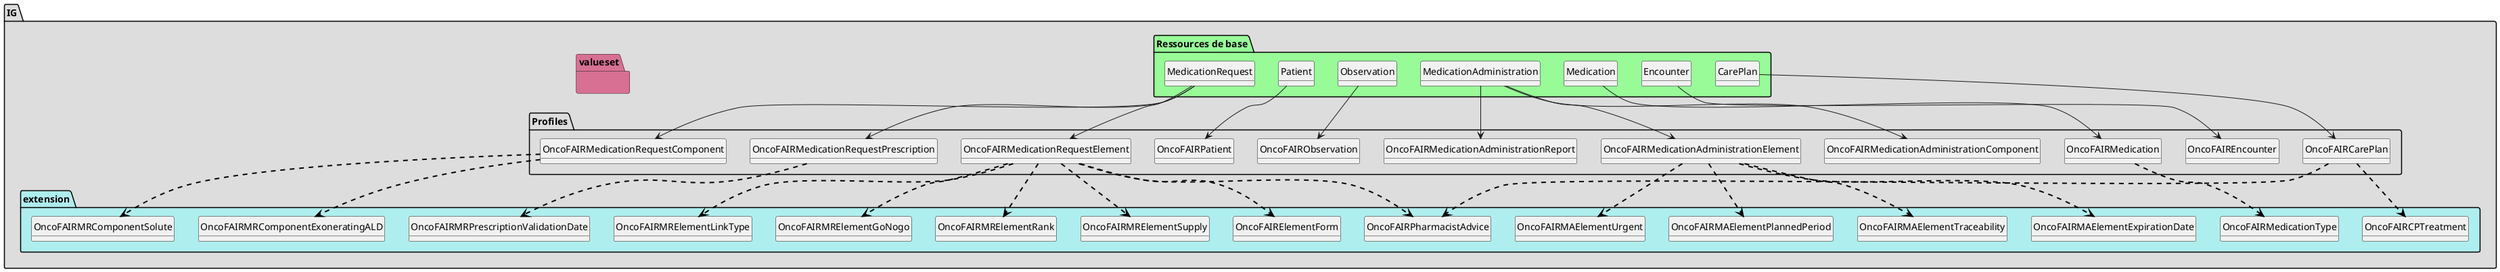 @startuml
set namespaceSeparator ?
hide circle
hide class fields

package IG #DDDDDD{

     package Profiles #DDDDDD{

        class OncoFAIRCarePlan{

             CarePlan.extension => [1..None]
             CarePlan.extension:oncofair-cp-treatment => <&plus>[1..1]
             CarePlan.extension:oncofair-pharmacist-advice => <&plus>[0..1]
             CarePlan.identifier => [1..1]
             CarePlan.status => [None..None]
             CarePlan.title => [1..None]
             CarePlan.note => [None..None]
             CarePlan.note:indication => [0..1]
             CarePlan.note:indication.id => [1..None]
             CarePlan.note:comment => [0..1]
             CarePlan.note:comment.id => [1..None]
        } 

        class OncoFAIREncounter{

             Encounter.identifier => [1..None]
             Encounter.identifier.value => [None..None]
             Encounter.subject => [1..None]
        } 

        class OncoFAIRMedication{

             Medication.extension => [1..None]
             Medication.extension:oncofair-medication-type => <&plus>[1..1]
             Medication.code => [1..None]
        } 

        class OncoFAIRMedicationAdministrationComponent{

             MedicationAdministration.partOf => [1..1]
             MedicationAdministration.category => [1..1]
             MedicationAdministration.medication => [None..None]
             MedicationAdministration.note => [None..None]
             MedicationAdministration.note:description => [0..1]
             MedicationAdministration.note:description.id => [1..None]
             MedicationAdministration.note:comment => [0..1]
             MedicationAdministration.note:comment.id => [1..None]
             MedicationAdministration.note:indication => [0..1]
             MedicationAdministration.note:indication.id => [1..None]
             MedicationAdministration.dosage => [1..None]
             MedicationAdministration.dosage.dose => [1..None]
        } 

        class OncoFAIRMedicationAdministrationElement{

             MedicationAdministration.extension => [1..None]
             MedicationAdministration.extension:oncofair-ma-element-urgent => <&plus>[0..1]
             MedicationAdministration.extension:oncofair-ma-element-expirationdate => <&plus>[0..1]
             MedicationAdministration.extension:oncofair-ma-element-traceability => <&plus>[0..1]
             MedicationAdministration.extension:oncofair-ma-plannedperiod => <&plus>[1..1]
             MedicationAdministration.identifier => [None..None]
             MedicationAdministration.identifier.value => [None..None]
             MedicationAdministration.partOf => [1..1]
             MedicationAdministration.category => [None..None]
             MedicationAdministration.category:code => [0..1]
             MedicationAdministration.category:form => [0..1]
             MedicationAdministration.category:nature => [0..1]
             MedicationAdministration.occurence[x] => [None..None]
             MedicationAdministration.occurence[x]:occurencePeriod => [0..1]
             MedicationAdministration.occurence[x]:occurencePeriod.start => [1..None]
             MedicationAdministration.occurence[x]:occurencePeriod.end => [None..None]
             MedicationAdministration.request => [None..None]
             MedicationAdministration.device => [None..None]
             MedicationAdministration.note => [1..None]
             MedicationAdministration.note:description => [1..1]
             MedicationAdministration.note:description.id => [1..None]
             MedicationAdministration.note:comment => [0..1]
             MedicationAdministration.note:comment.id => [1..None]
             MedicationAdministration.dosage => [None..None]
             MedicationAdministration.dosage.site => [None..None]
             MedicationAdministration.dosage.route => [None..None]
             MedicationAdministration.dosage.method => [None..None]
        } 

        class OncoFAIRMedicationAdministrationReport{

             MedicationAdministration.identifier => [None..None]
             MedicationAdministration.encounter => [1..None]
             MedicationAdministration.performer => [1..1]
             MedicationAdministration.performer.actor => [None..None]
        } 

        class OncoFAIRMedicationRequestPrescription{

             MedicationRequest.extension => [1..None]
             MedicationRequest.extension:oncofair-mr-prescription-validationdate => <&plus>[1..1]
             MedicationRequest.identifier => [1..1]
             MedicationRequest.identifier.value => [1..None]
             MedicationRequest.basedOn => [None..None]
             MedicationRequest.medication => [None..None]
             MedicationRequest.medication.concept.coding.code => [None..None]
             MedicationRequest.encounter => [1..None]
             MedicationRequest.supportingInformation => [None..None]
             MedicationRequest.supportingInformation:accomodationUnit => [0..1]
             MedicationRequest.supportingInformation:accomodationUnit.id => [1..None]
             MedicationRequest.supportingInformation:medicalLiabiltyUnit => [0..1]
             MedicationRequest.supportingInformation:medicalLiabiltyUnit.id => [1..None]
             MedicationRequest.reason => [None..None]
             MedicationRequest.note => [None..None]
        } 

        class OncoFAIRObservation{

             Observation.code => [None..None]
             Observation.effective[x] => [None..None]
             Observation.effective[x]:effectiveDateTime => [0..1]
             Observation.issued => [1..None]
             Observation.value[x] => [1..None]
        } 

        class OncoFAIRPatient{

             Patient.identifier => [1..None]
        } 

        class OncoFAIRMedicationRequestComponent{

             MedicationRequest.extension => [None..None]
             MedicationRequest.extension:oncofair-mr-component-exoneratingald => <&plus>[0..1]
             MedicationRequest.extension:oncofair-mr-component-solute => <&plus>[0..1]
             MedicationRequest.basedOn => [1..1]
             MedicationRequest.medication => [None..None]
             MedicationRequest.note => [1..None]
             MedicationRequest.note:description => [1..1]
             MedicationRequest.note:description.id => [1..None]
             MedicationRequest.note:comment => [0..1]
             MedicationRequest.note:comment.id => [1..None]
             MedicationRequest.note:indication => [0..1]
             MedicationRequest.note:indication.id => [1..None]
             MedicationRequest.dosageInstruction => [None..1]
             MedicationRequest.dosageInstruction.doseAndRate => [None..1]
             MedicationRequest.dosageInstruction.doseAndRate.dose[x] => [1..None]
             MedicationRequest.dosageInstruction.doseAndRate.dose[x]:doseQuantity => [1..1]
             MedicationRequest.substitution => [None..None]
             MedicationRequest.substitution.allowed[x] => [None..None]
             MedicationRequest.substitution.allowed[x]:allowedBoolean => [0..1]
        } 

        class OncoFAIRMedicationRequestElement{

             MedicationRequest.extension => [None..None]
             MedicationRequest.extension:oncofair-element-form => <&plus>[0..1]
             MedicationRequest.extension:oncofair-mr-element-supply => <&plus>[0..1]
             MedicationRequest.extension:oncofair-mr-element-rank => <&plus>[0..1]
             MedicationRequest.extension:oncofair-mr-element-gonogo => <&plus>[0..1]
             MedicationRequest.extension:oncofair-pharmacist-advice => <&plus>[0..1]
             MedicationRequest.identifier => [1..1]
             MedicationRequest.identifier.value => [1..None]
             MedicationRequest.basedOn => [1..None]
             MedicationRequest.basedOn:prescription => [1..1]
             MedicationRequest.basedOn:element => [0..*]
             MedicationRequest.basedOn:element.extension => [1..None]
             MedicationRequest.basedOn:element.extension:oncofair-mr-element-linktype => <&plus>[1..1]
             MedicationRequest.basedOn:protocol => [0..1]
             MedicationRequest.groupIdentifier => [1..None]
             MedicationRequest.groupIdentifier.value => [1..None]
             MedicationRequest.status => [None..None]
             MedicationRequest.priority => [None..None]
             MedicationRequest.medication => [None..None]
             MedicationRequest.medication.concept.coding.code => [None..None]
             MedicationRequest.requester => [None..None]
             MedicationRequest.device => [None..None]
             MedicationRequest.note => [None..None]
             MedicationRequest.note:description => [0..1]
             MedicationRequest.note:description.id => [1..None]
             MedicationRequest.note:indication => [0..1]
             MedicationRequest.note:indication.id => [1..None]
             MedicationRequest.note:comment => [0..1]
             MedicationRequest.note:comment.id => [1..None]
             MedicationRequest.effectiveDosePeriod => [None..None]
             MedicationRequest.effectiveDosePeriod.start => [None..None]
             MedicationRequest.effectiveDosePeriod.end => [None..None]
             MedicationRequest.dosageInstruction => [None..None]
             MedicationRequest.dosageInstruction:element => [0..1]
             MedicationRequest.dosageInstruction:element.id => [1..None]
             MedicationRequest.dosageInstruction:element.text => [None..None]
             MedicationRequest.dosageInstruction:element.additionalInstruction => [1..1]
             MedicationRequest.dosageInstruction:element.timing.repeat.bounds[x] => [None..None]
             MedicationRequest.dosageInstruction:element.timing.repeat.bounds[x]:boundsPeriod => [0..1]
             MedicationRequest.dosageInstruction:element.timing.repeat.bounds[x]:boundsPeriod.start => [None..None]
             MedicationRequest.dosageInstruction:element.timing.repeat.bounds[x]:boundsPeriod.end => [None..None]
             MedicationRequest.dosageInstruction:element.timing.repeat.offset => [None..None]
             MedicationRequest.dosageInstruction:element.site => [None..None]
             MedicationRequest.dosageInstruction:element.route => [None..None]
             MedicationRequest.dosageInstruction:element.method => [None..None]
             MedicationRequest.dosageInstruction:posology => [0..*]
             MedicationRequest.dosageInstruction:posology.id => [1..None]
             MedicationRequest.substitution => [None..None]
         }

     }
     package extension #paleturquoise {

     OncoFAIRCarePlan -[#black,dashed,thickness=2]-> OncoFAIRCPTreatment
     OncoFAIRCarePlan -[#black,dashed,thickness=2]-> OncoFAIRPharmacistAdvice
     OncoFAIRMedication -[#black,dashed,thickness=2]-> OncoFAIRMedicationType
     OncoFAIRMedicationAdministrationElement -[#black,dashed,thickness=2]-> OncoFAIRMAElementUrgent
     OncoFAIRMedicationAdministrationElement -[#black,dashed,thickness=2]-> OncoFAIRMAElementExpirationDate
     OncoFAIRMedicationAdministrationElement -[#black,dashed,thickness=2]-> OncoFAIRMAElementTraceability
     OncoFAIRMedicationAdministrationElement -[#black,dashed,thickness=2]-> OncoFAIRMAElementPlannedPeriod
     OncoFAIRMedicationRequestPrescription -[#black,dashed,thickness=2]-> OncoFAIRMRPrescriptionValidationDate
     OncoFAIRMedicationRequestComponent -[#black,dashed,thickness=2]-> OncoFAIRMRComponentExoneratingALD
     OncoFAIRMedicationRequestComponent -[#black,dashed,thickness=2]-> OncoFAIRMRComponentSolute
     OncoFAIRMedicationRequestElement -[#black,dashed,thickness=2]-> OncoFAIRElementForm
     OncoFAIRMedicationRequestElement -[#black,dashed,thickness=2]-> OncoFAIRMRElementSupply
     OncoFAIRMedicationRequestElement -[#black,dashed,thickness=2]-> OncoFAIRMRElementRank
     OncoFAIRMedicationRequestElement -[#black,dashed,thickness=2]-> OncoFAIRMRElementGoNogo
     OncoFAIRMedicationRequestElement -[#black,dashed,thickness=2]-> OncoFAIRPharmacistAdvice
     OncoFAIRMedicationRequestElement -[#black,dashed,thickness=2]-> OncoFAIRMRElementLinkType

        class OncoFAIRCPTreatment{

          Extension.extension => [1..None]
          Extension.extension:treatmentRank => [0..1]
          Extension.extension:treatmentRank.extension => [None..0]
          Extension.extension:treatmentRank.url => [None..None]
          Extension.extension:treatmentRank.value[x] => [None..None]
          Extension.extension:dayRank => [0..1]
          Extension.extension:dayRank.extension => [None..0]
          Extension.extension:dayRank.url => [None..None]
          Extension.extension:dayRank.value[x] => [None..None]
          Extension.extension:dateTimeReference => [1..1]
          Extension.extension:dateTimeReference.extension => [None..0]
          Extension.extension:dateTimeReference.url => [None..None]
          Extension.extension:dateTimeReference.value[x] => [None..None]
          Extension.url => [None..None]
          Extension.value[x] => [None..0]
        } 
        class OncoFAIRElementForm{

          Extension.extension => [None..0]
          Extension.url => [None..None]
          Extension.value[x] => [None..None]
        } 
        class OncoFAIRMAElementExpirationDate{

          Extension.extension => [None..0]
          Extension.url => [None..None]
          Extension.value[x] => [None..None]
        } 
        class OncoFAIRMAElementPlannedPeriod{

          Extension.extension => [None..0]
          Extension.url => [None..None]
          Extension.value[x] => [None..None]
          Extension.value[x].start => [1..None]
          Extension.value[x].end => [None..None]
        } 
        class OncoFAIRMAElementTraceability{

          Extension.extension:batchNumber => [0..1]
          Extension.extension:batchNumber.extension => [None..0]
          Extension.extension:batchNumber.url => [None..None]
          Extension.extension:batchNumber.value[x] => [None..None]
          Extension.extension:serialNumber => [0..1]
          Extension.extension:serialNumber.extension => [None..0]
          Extension.extension:serialNumber.url => [None..None]
          Extension.extension:serialNumber.value[x] => [None..None]
          Extension.url => [None..None]
          Extension.value[x] => [None..0]
        } 
        class OncoFAIRMAElementUrgent{

          Extension.extension => [None..0]
          Extension.url => [None..None]
          Extension.value[x] => [None..None]
        } 
        class OncoFAIRMedicationType{

          Extension.extension => [None..0]
          Extension.url => [None..None]
          Extension.value[x] => [None..None]
        } 
        class OncoFAIRMRComponentExoneratingALD{

          Extension.extension => [None..0]
          Extension.url => [None..None]
          Extension.value[x] => [None..None]
        } 
        class OncoFAIRMRComponentSolute{

          Extension.extension => [None..0]
          Extension.url => [None..None]
          Extension.value[x] => [None..None]
        } 
        class OncoFAIRMRElementGoNogo{

          Extension.extension:GoNogoStatus => [0..1]
          Extension.extension:GoNogoStatus.extension => [None..0]
          Extension.extension:GoNogoStatus.url => [None..None]
          Extension.extension:GoNogoStatus.value[x] => [None..None]
          Extension.extension:GoNogoReasonWaiting => [0..1]
          Extension.extension:GoNogoReasonWaiting.extension => [None..0]
          Extension.extension:GoNogoReasonWaiting.url => [None..None]
          Extension.extension:GoNogoReasonWaiting.value[x] => [None..None]
          Extension.url => [None..None]
          Extension.value[x] => [None..0]
        } 
        class OncoFAIRMRElementLinkType{

          Extension.extension => [None..0]
          Extension.url => [None..None]
          Extension.value[x] => [None..None]
        } 
        class OncoFAIRMRElementRank{

          Extension.extension => [None..0]
          Extension.url => [None..None]
          Extension.value[x] => [None..None]
        } 
        class OncoFAIRMRElementSupply{

          Extension.extension => [None..0]
          Extension.url => [None..None]
          Extension.value[x] => [None..None]
        } 
        class OncoFAIRMRPrescriptionValidationDate{

          Extension.extension => [None..0]
          Extension.url => [None..None]
          Extension.value[x] => [None..None]
        } 
        class OncoFAIRPharmacistAdvice{

          Extension.extension:pharmacistValidation => [0..1]
          Extension.extension:pharmacistValidation.extension => [None..0]
          Extension.extension:pharmacistValidation.url => [None..None]
          Extension.extension:pharmacistValidation.value[x] => [None..None]
          Extension.extension:pharmacistProposal => [0..1]
          Extension.extension:pharmacistProposal.extension => [None..0]
          Extension.extension:pharmacistProposal.url => [None..None]
          Extension.extension:pharmacistProposal.value[x] => [None..None]
          Extension.url => [None..None]
          Extension.value[x] => [None..0]
         }
     }
     package valueset #PaleVioletRed{
       }

package "Ressources de base" #palegreen {

 class "CarePlan" as  classc1c8e4b50c739ddc150dd233aa035d7a 

    classc1c8e4b50c739ddc150dd233aa035d7a --> OncoFAIRCarePlan

 class "Encounter" as  classd1e9f9f891de8f9a655739a01fbf68f0 

    classd1e9f9f891de8f9a655739a01fbf68f0 --> OncoFAIREncounter

 class "Medication" as  class353bd6f65060d17097c3b03141e79cce 

    class353bd6f65060d17097c3b03141e79cce --> OncoFAIRMedication

 class "MedicationAdministration" as  classcb08d1580a4f19d9fc3a0c98169f1144 

    classcb08d1580a4f19d9fc3a0c98169f1144 --> OncoFAIRMedicationAdministrationComponent

 class "MedicationAdministration" as  classcb08d1580a4f19d9fc3a0c98169f1144 

    classcb08d1580a4f19d9fc3a0c98169f1144 --> OncoFAIRMedicationAdministrationElement

 class "MedicationAdministration" as  classcb08d1580a4f19d9fc3a0c98169f1144 

    classcb08d1580a4f19d9fc3a0c98169f1144 --> OncoFAIRMedicationAdministrationReport

 class "MedicationRequest" as  class2071abb7e1482ea8731af3cdcaed7225 

    class2071abb7e1482ea8731af3cdcaed7225 --> OncoFAIRMedicationRequestPrescription

 class "Observation" as  classc680d437163cc6bab4f9bdb35c3073d0 

    classc680d437163cc6bab4f9bdb35c3073d0 --> OncoFAIRObservation

 class "Patient" as  class01122a97dca927210827560cb7d76af8 

    class01122a97dca927210827560cb7d76af8 --> OncoFAIRPatient

 class "MedicationRequest" as  class2071abb7e1482ea8731af3cdcaed7225 

    class2071abb7e1482ea8731af3cdcaed7225 --> OncoFAIRMedicationRequestComponent

 class "MedicationRequest" as  class2071abb7e1482ea8731af3cdcaed7225 

    class2071abb7e1482ea8731af3cdcaed7225 --> OncoFAIRMedicationRequestElement
}
@enduml